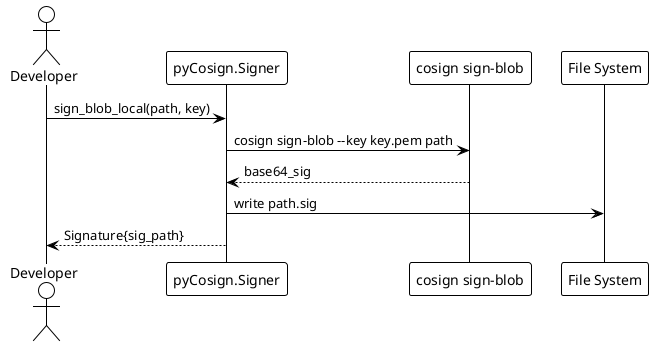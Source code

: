 @startuml Seq_Signer_S1
!theme plain
actor Developer
participant Signer        as "pyCosign.Signer"
participant CosignCLI     as "cosign sign-blob"
participant FS            as "File System"

Developer -> Signer : sign_blob_local(path, key)
Signer -> CosignCLI : cosign sign-blob --key key.pem path
CosignCLI --> Signer : base64_sig
Signer -> FS : write path.sig
Signer --> Developer : Signature{sig_path}
@enduml
